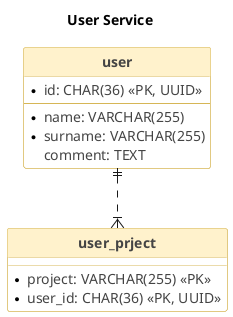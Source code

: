 @startuml

skinparam shadowing false
skinparam ClassBackgroundColor #fff
skinparam ClassBorderColor #d6b656
skinparam ClassAttributeFontColor #444
skinparam ClassAttributeIconSize 8
skinparam ClassHeaderBackgroundColor #fff2cc
' skinparam linetype ortho

hide circle
hide footbox

title User Service

entity "**user**" as user {
    * id: CHAR(36) <<PK, UUID>>
    --
    * name: VARCHAR(255)
    * surname: VARCHAR(255)
    comment: TEXT
}

entity "**user_prject**" as project {
    * project: VARCHAR(255) <<PK>>
    * user_id: CHAR(36) <<PK, UUID>>
}

user ||..|{ project

@enduml

